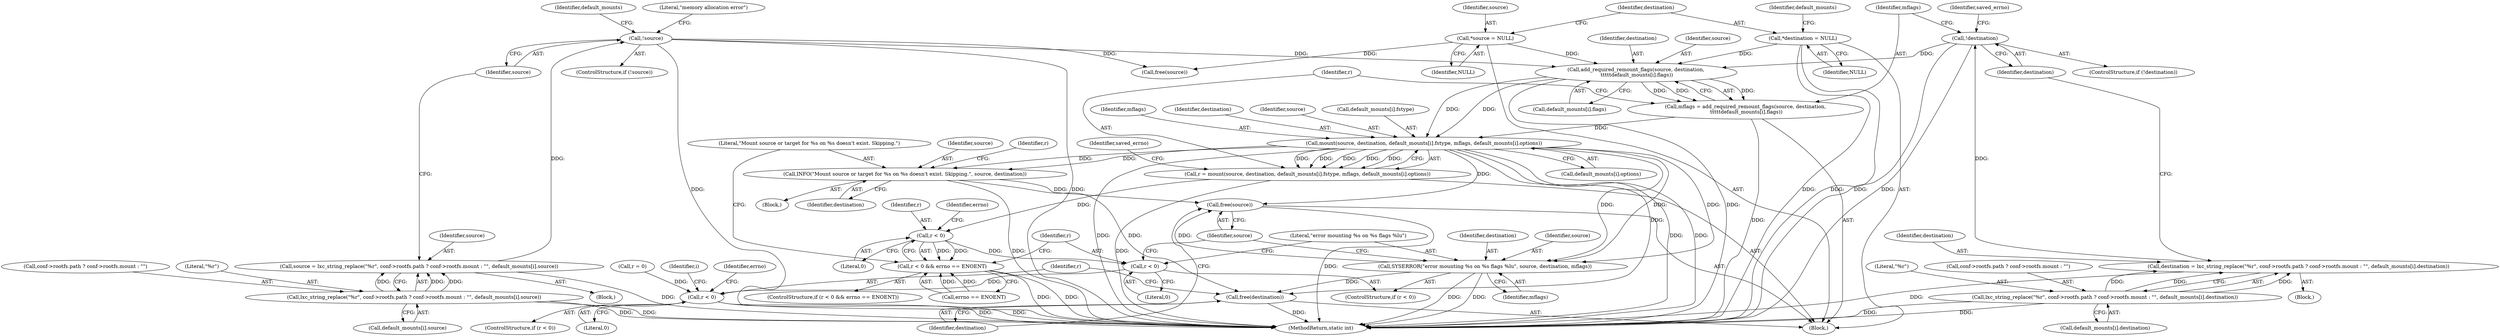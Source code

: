 digraph "1_lxc_592fd47a6245508b79fe6ac819fe6d3b2c1289be_3@pointer" {
"1000233" [label="(Call,add_required_remount_flags(source, destination,\n \t\t\t\t\tdefault_mounts[i].flags))"];
"1000178" [label="(Call,!source)"];
"1000156" [label="(Call,source = lxc_string_replace(\"%r\", conf->rootfs.path ? conf->rootfs.mount : \"\", default_mounts[i].source))"];
"1000158" [label="(Call,lxc_string_replace(\"%r\", conf->rootfs.path ? conf->rootfs.mount : \"\", default_mounts[i].source))"];
"1000140" [label="(Call,*source = NULL)"];
"1000215" [label="(Call,!destination)"];
"1000193" [label="(Call,destination = lxc_string_replace(\"%r\", conf->rootfs.path ? conf->rootfs.mount : \"\", default_mounts[i].destination))"];
"1000195" [label="(Call,lxc_string_replace(\"%r\", conf->rootfs.path ? conf->rootfs.mount : \"\", default_mounts[i].destination))"];
"1000144" [label="(Call,*destination = NULL)"];
"1000231" [label="(Call,mflags = add_required_remount_flags(source, destination,\n \t\t\t\t\tdefault_mounts[i].flags))"];
"1000243" [label="(Call,mount(source, destination, default_mounts[i].fstype, mflags, default_mounts[i].options))"];
"1000241" [label="(Call,r = mount(source, destination, default_mounts[i].fstype, mflags, default_mounts[i].options))"];
"1000262" [label="(Call,r < 0)"];
"1000261" [label="(Call,r < 0 && errno == ENOENT)"];
"1000278" [label="(Call,r < 0)"];
"1000291" [label="(Call,r < 0)"];
"1000269" [label="(Call,INFO(\"Mount source or target for %s on %s doesn't exist. Skipping.\", source, destination))"];
"1000286" [label="(Call,free(source))"];
"1000288" [label="(Call,free(destination))"];
"1000281" [label="(Call,SYSERROR(\"error mounting %s on %s flags %lu\", source, destination, mflags))"];
"1000271" [label="(Identifier,source)"];
"1000140" [label="(Call,*source = NULL)"];
"1000197" [label="(Call,conf->rootfs.path ? conf->rootfs.mount : \"\")"];
"1000177" [label="(ControlStructure,if (!source))"];
"1000281" [label="(Call,SYSERROR(\"error mounting %s on %s flags %lu\", source, destination, mflags))"];
"1000146" [label="(Identifier,NULL)"];
"1000243" [label="(Call,mount(source, destination, default_mounts[i].fstype, mflags, default_mounts[i].options))"];
"1000241" [label="(Call,r = mount(source, destination, default_mounts[i].fstype, mflags, default_mounts[i].options))"];
"1000219" [label="(Identifier,saved_errno)"];
"1000231" [label="(Call,mflags = add_required_remount_flags(source, destination,\n \t\t\t\t\tdefault_mounts[i].flags))"];
"1000288" [label="(Call,free(destination))"];
"1000260" [label="(ControlStructure,if (r < 0 && errno == ENOENT))"];
"1000242" [label="(Identifier,r)"];
"1000232" [label="(Identifier,mflags)"];
"1000292" [label="(Identifier,r)"];
"1000269" [label="(Call,INFO(\"Mount source or target for %s on %s doesn't exist. Skipping.\", source, destination))"];
"1000223" [label="(Call,free(source))"];
"1000122" [label="(Identifier,i)"];
"1000280" [label="(Literal,0)"];
"1000195" [label="(Call,lxc_string_replace(\"%r\", conf->rootfs.path ? conf->rootfs.mount : \"\", default_mounts[i].destination))"];
"1000251" [label="(Identifier,mflags)"];
"1000235" [label="(Identifier,destination)"];
"1000245" [label="(Identifier,destination)"];
"1000290" [label="(ControlStructure,if (r < 0))"];
"1000179" [label="(Identifier,source)"];
"1000296" [label="(Identifier,errno)"];
"1000263" [label="(Identifier,r)"];
"1000194" [label="(Identifier,destination)"];
"1000274" [label="(Identifier,r)"];
"1000214" [label="(ControlStructure,if (!destination))"];
"1000144" [label="(Call,*destination = NULL)"];
"1000152" [label="(Identifier,default_mounts)"];
"1000293" [label="(Literal,0)"];
"1000270" [label="(Literal,\"Mount source or target for %s on %s doesn't exist. Skipping.\")"];
"1000233" [label="(Call,add_required_remount_flags(source, destination,\n \t\t\t\t\tdefault_mounts[i].flags))"];
"1000192" [label="(Block,)"];
"1000266" [label="(Identifier,errno)"];
"1000160" [label="(Call,conf->rootfs.path ? conf->rootfs.mount : \"\")"];
"1000286" [label="(Call,free(source))"];
"1000252" [label="(Call,default_mounts[i].options)"];
"1000158" [label="(Call,lxc_string_replace(\"%r\", conf->rootfs.path ? conf->rootfs.mount : \"\", default_mounts[i].source))"];
"1000262" [label="(Call,r < 0)"];
"1000279" [label="(Identifier,r)"];
"1000209" [label="(Call,default_mounts[i].destination)"];
"1000283" [label="(Identifier,source)"];
"1000193" [label="(Call,destination = lxc_string_replace(\"%r\", conf->rootfs.path ? conf->rootfs.mount : \"\", default_mounts[i].destination))"];
"1000287" [label="(Identifier,source)"];
"1000244" [label="(Identifier,source)"];
"1000215" [label="(Call,!destination)"];
"1000178" [label="(Call,!source)"];
"1000264" [label="(Literal,0)"];
"1000278" [label="(Call,r < 0)"];
"1000236" [label="(Call,default_mounts[i].flags)"];
"1000246" [label="(Call,default_mounts[i].fstype)"];
"1000261" [label="(Call,r < 0 && errno == ENOENT)"];
"1000138" [label="(Block,)"];
"1000289" [label="(Identifier,destination)"];
"1000396" [label="(MethodReturn,static int)"];
"1000284" [label="(Identifier,destination)"];
"1000142" [label="(Identifier,NULL)"];
"1000265" [label="(Call,errno == ENOENT)"];
"1000155" [label="(Block,)"];
"1000216" [label="(Identifier,destination)"];
"1000282" [label="(Literal,\"error mounting %s on %s flags %lu\")"];
"1000157" [label="(Identifier,source)"];
"1000285" [label="(Identifier,mflags)"];
"1000156" [label="(Call,source = lxc_string_replace(\"%r\", conf->rootfs.path ? conf->rootfs.mount : \"\", default_mounts[i].source))"];
"1000196" [label="(Literal,\"%r\")"];
"1000234" [label="(Identifier,source)"];
"1000189" [label="(Identifier,default_mounts)"];
"1000291" [label="(Call,r < 0)"];
"1000273" [label="(Call,r = 0)"];
"1000159" [label="(Literal,\"%r\")"];
"1000141" [label="(Identifier,source)"];
"1000277" [label="(ControlStructure,if (r < 0))"];
"1000182" [label="(Literal,\"memory allocation error\")"];
"1000272" [label="(Identifier,destination)"];
"1000258" [label="(Identifier,saved_errno)"];
"1000172" [label="(Call,default_mounts[i].source)"];
"1000268" [label="(Block,)"];
"1000145" [label="(Identifier,destination)"];
"1000233" -> "1000231"  [label="AST: "];
"1000233" -> "1000236"  [label="CFG: "];
"1000234" -> "1000233"  [label="AST: "];
"1000235" -> "1000233"  [label="AST: "];
"1000236" -> "1000233"  [label="AST: "];
"1000231" -> "1000233"  [label="CFG: "];
"1000233" -> "1000396"  [label="DDG: "];
"1000233" -> "1000231"  [label="DDG: "];
"1000233" -> "1000231"  [label="DDG: "];
"1000233" -> "1000231"  [label="DDG: "];
"1000178" -> "1000233"  [label="DDG: "];
"1000140" -> "1000233"  [label="DDG: "];
"1000215" -> "1000233"  [label="DDG: "];
"1000144" -> "1000233"  [label="DDG: "];
"1000233" -> "1000243"  [label="DDG: "];
"1000233" -> "1000243"  [label="DDG: "];
"1000178" -> "1000177"  [label="AST: "];
"1000178" -> "1000179"  [label="CFG: "];
"1000179" -> "1000178"  [label="AST: "];
"1000182" -> "1000178"  [label="CFG: "];
"1000189" -> "1000178"  [label="CFG: "];
"1000178" -> "1000396"  [label="DDG: "];
"1000178" -> "1000396"  [label="DDG: "];
"1000156" -> "1000178"  [label="DDG: "];
"1000178" -> "1000223"  [label="DDG: "];
"1000156" -> "1000155"  [label="AST: "];
"1000156" -> "1000158"  [label="CFG: "];
"1000157" -> "1000156"  [label="AST: "];
"1000158" -> "1000156"  [label="AST: "];
"1000179" -> "1000156"  [label="CFG: "];
"1000156" -> "1000396"  [label="DDG: "];
"1000158" -> "1000156"  [label="DDG: "];
"1000158" -> "1000156"  [label="DDG: "];
"1000158" -> "1000156"  [label="DDG: "];
"1000158" -> "1000172"  [label="CFG: "];
"1000159" -> "1000158"  [label="AST: "];
"1000160" -> "1000158"  [label="AST: "];
"1000172" -> "1000158"  [label="AST: "];
"1000158" -> "1000396"  [label="DDG: "];
"1000158" -> "1000396"  [label="DDG: "];
"1000140" -> "1000138"  [label="AST: "];
"1000140" -> "1000142"  [label="CFG: "];
"1000141" -> "1000140"  [label="AST: "];
"1000142" -> "1000140"  [label="AST: "];
"1000145" -> "1000140"  [label="CFG: "];
"1000140" -> "1000223"  [label="DDG: "];
"1000215" -> "1000214"  [label="AST: "];
"1000215" -> "1000216"  [label="CFG: "];
"1000216" -> "1000215"  [label="AST: "];
"1000219" -> "1000215"  [label="CFG: "];
"1000232" -> "1000215"  [label="CFG: "];
"1000215" -> "1000396"  [label="DDG: "];
"1000215" -> "1000396"  [label="DDG: "];
"1000193" -> "1000215"  [label="DDG: "];
"1000193" -> "1000192"  [label="AST: "];
"1000193" -> "1000195"  [label="CFG: "];
"1000194" -> "1000193"  [label="AST: "];
"1000195" -> "1000193"  [label="AST: "];
"1000216" -> "1000193"  [label="CFG: "];
"1000193" -> "1000396"  [label="DDG: "];
"1000195" -> "1000193"  [label="DDG: "];
"1000195" -> "1000193"  [label="DDG: "];
"1000195" -> "1000193"  [label="DDG: "];
"1000195" -> "1000209"  [label="CFG: "];
"1000196" -> "1000195"  [label="AST: "];
"1000197" -> "1000195"  [label="AST: "];
"1000209" -> "1000195"  [label="AST: "];
"1000195" -> "1000396"  [label="DDG: "];
"1000195" -> "1000396"  [label="DDG: "];
"1000144" -> "1000138"  [label="AST: "];
"1000144" -> "1000146"  [label="CFG: "];
"1000145" -> "1000144"  [label="AST: "];
"1000146" -> "1000144"  [label="AST: "];
"1000152" -> "1000144"  [label="CFG: "];
"1000144" -> "1000396"  [label="DDG: "];
"1000144" -> "1000396"  [label="DDG: "];
"1000231" -> "1000138"  [label="AST: "];
"1000232" -> "1000231"  [label="AST: "];
"1000242" -> "1000231"  [label="CFG: "];
"1000231" -> "1000396"  [label="DDG: "];
"1000231" -> "1000243"  [label="DDG: "];
"1000243" -> "1000241"  [label="AST: "];
"1000243" -> "1000252"  [label="CFG: "];
"1000244" -> "1000243"  [label="AST: "];
"1000245" -> "1000243"  [label="AST: "];
"1000246" -> "1000243"  [label="AST: "];
"1000251" -> "1000243"  [label="AST: "];
"1000252" -> "1000243"  [label="AST: "];
"1000241" -> "1000243"  [label="CFG: "];
"1000243" -> "1000396"  [label="DDG: "];
"1000243" -> "1000396"  [label="DDG: "];
"1000243" -> "1000396"  [label="DDG: "];
"1000243" -> "1000241"  [label="DDG: "];
"1000243" -> "1000241"  [label="DDG: "];
"1000243" -> "1000241"  [label="DDG: "];
"1000243" -> "1000241"  [label="DDG: "];
"1000243" -> "1000241"  [label="DDG: "];
"1000243" -> "1000269"  [label="DDG: "];
"1000243" -> "1000269"  [label="DDG: "];
"1000243" -> "1000281"  [label="DDG: "];
"1000243" -> "1000281"  [label="DDG: "];
"1000243" -> "1000281"  [label="DDG: "];
"1000243" -> "1000286"  [label="DDG: "];
"1000243" -> "1000288"  [label="DDG: "];
"1000241" -> "1000138"  [label="AST: "];
"1000242" -> "1000241"  [label="AST: "];
"1000258" -> "1000241"  [label="CFG: "];
"1000241" -> "1000396"  [label="DDG: "];
"1000241" -> "1000262"  [label="DDG: "];
"1000262" -> "1000261"  [label="AST: "];
"1000262" -> "1000264"  [label="CFG: "];
"1000263" -> "1000262"  [label="AST: "];
"1000264" -> "1000262"  [label="AST: "];
"1000266" -> "1000262"  [label="CFG: "];
"1000261" -> "1000262"  [label="CFG: "];
"1000262" -> "1000261"  [label="DDG: "];
"1000262" -> "1000261"  [label="DDG: "];
"1000262" -> "1000278"  [label="DDG: "];
"1000261" -> "1000260"  [label="AST: "];
"1000261" -> "1000265"  [label="CFG: "];
"1000265" -> "1000261"  [label="AST: "];
"1000270" -> "1000261"  [label="CFG: "];
"1000279" -> "1000261"  [label="CFG: "];
"1000261" -> "1000396"  [label="DDG: "];
"1000261" -> "1000396"  [label="DDG: "];
"1000265" -> "1000261"  [label="DDG: "];
"1000265" -> "1000261"  [label="DDG: "];
"1000278" -> "1000277"  [label="AST: "];
"1000278" -> "1000280"  [label="CFG: "];
"1000279" -> "1000278"  [label="AST: "];
"1000280" -> "1000278"  [label="AST: "];
"1000282" -> "1000278"  [label="CFG: "];
"1000287" -> "1000278"  [label="CFG: "];
"1000278" -> "1000291"  [label="DDG: "];
"1000291" -> "1000290"  [label="AST: "];
"1000291" -> "1000293"  [label="CFG: "];
"1000292" -> "1000291"  [label="AST: "];
"1000293" -> "1000291"  [label="AST: "];
"1000296" -> "1000291"  [label="CFG: "];
"1000122" -> "1000291"  [label="CFG: "];
"1000291" -> "1000396"  [label="DDG: "];
"1000291" -> "1000396"  [label="DDG: "];
"1000273" -> "1000291"  [label="DDG: "];
"1000269" -> "1000268"  [label="AST: "];
"1000269" -> "1000272"  [label="CFG: "];
"1000270" -> "1000269"  [label="AST: "];
"1000271" -> "1000269"  [label="AST: "];
"1000272" -> "1000269"  [label="AST: "];
"1000274" -> "1000269"  [label="CFG: "];
"1000269" -> "1000396"  [label="DDG: "];
"1000269" -> "1000286"  [label="DDG: "];
"1000269" -> "1000288"  [label="DDG: "];
"1000286" -> "1000138"  [label="AST: "];
"1000286" -> "1000287"  [label="CFG: "];
"1000287" -> "1000286"  [label="AST: "];
"1000289" -> "1000286"  [label="CFG: "];
"1000286" -> "1000396"  [label="DDG: "];
"1000281" -> "1000286"  [label="DDG: "];
"1000288" -> "1000138"  [label="AST: "];
"1000288" -> "1000289"  [label="CFG: "];
"1000289" -> "1000288"  [label="AST: "];
"1000292" -> "1000288"  [label="CFG: "];
"1000288" -> "1000396"  [label="DDG: "];
"1000281" -> "1000288"  [label="DDG: "];
"1000281" -> "1000277"  [label="AST: "];
"1000281" -> "1000285"  [label="CFG: "];
"1000282" -> "1000281"  [label="AST: "];
"1000283" -> "1000281"  [label="AST: "];
"1000284" -> "1000281"  [label="AST: "];
"1000285" -> "1000281"  [label="AST: "];
"1000287" -> "1000281"  [label="CFG: "];
"1000281" -> "1000396"  [label="DDG: "];
"1000281" -> "1000396"  [label="DDG: "];
}
